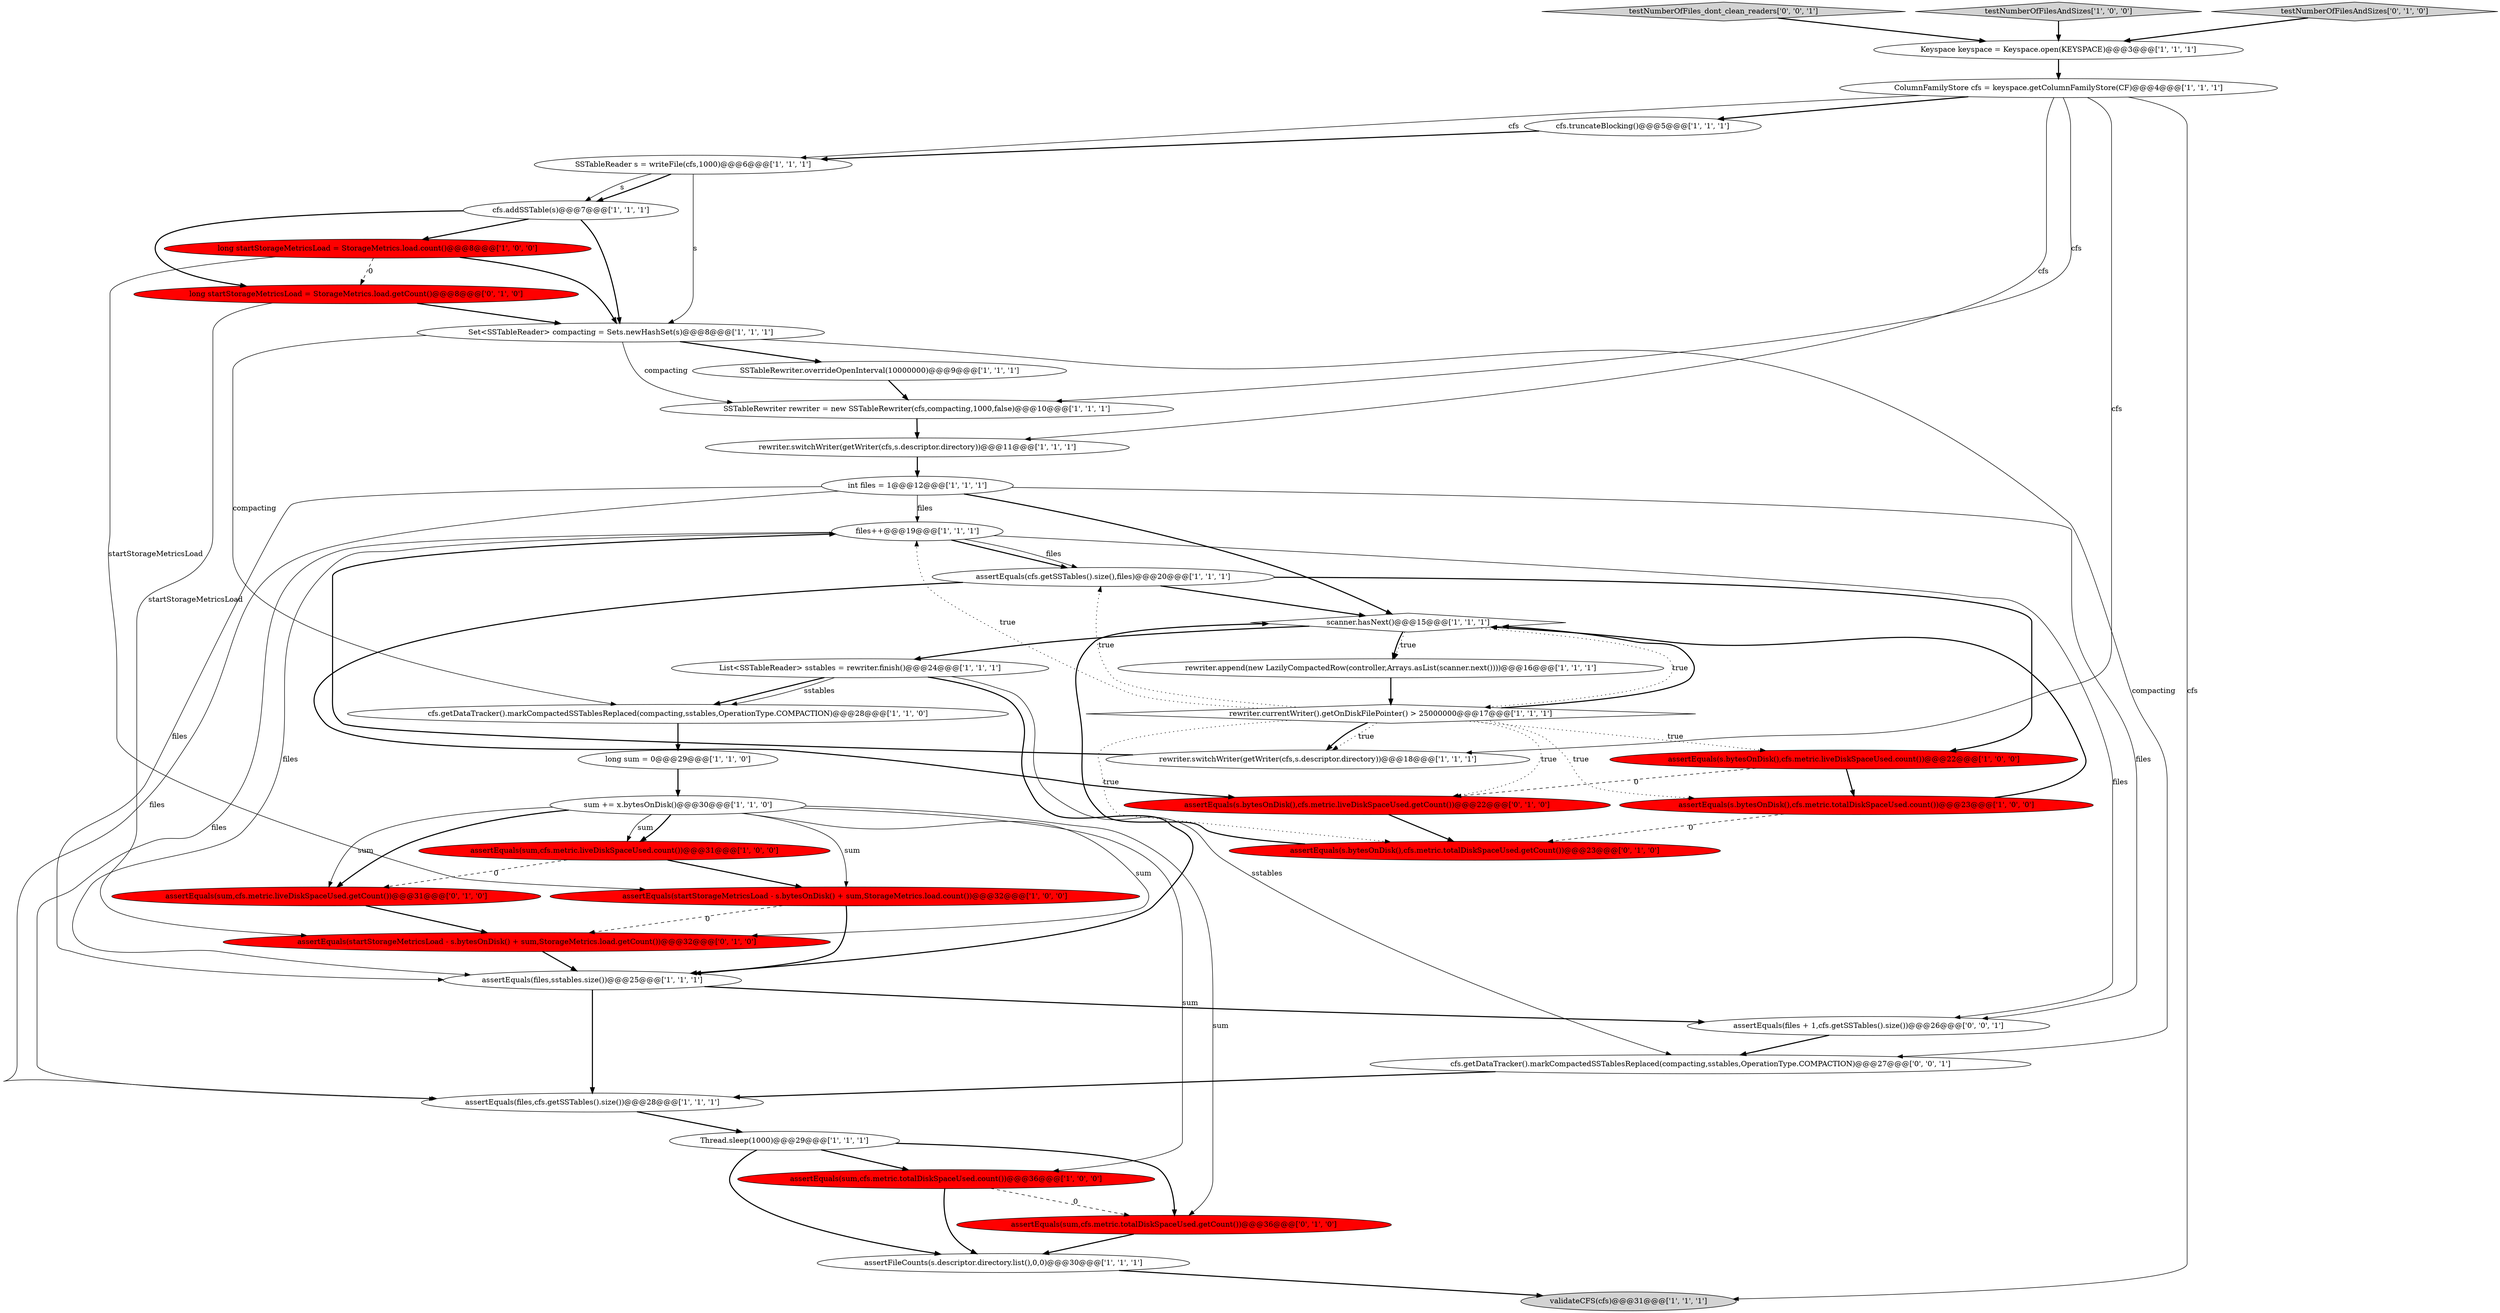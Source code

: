digraph {
28 [style = filled, label = "SSTableRewriter.overrideOpenInterval(10000000)@@@9@@@['1', '1', '1']", fillcolor = white, shape = ellipse image = "AAA0AAABBB1BBB"];
4 [style = filled, label = "assertEquals(files,cfs.getSSTables().size())@@@28@@@['1', '1', '1']", fillcolor = white, shape = ellipse image = "AAA0AAABBB1BBB"];
39 [style = filled, label = "testNumberOfFiles_dont_clean_readers['0', '0', '1']", fillcolor = lightgray, shape = diamond image = "AAA0AAABBB3BBB"];
36 [style = filled, label = "assertEquals(sum,cfs.metric.liveDiskSpaceUsed.getCount())@@@31@@@['0', '1', '0']", fillcolor = red, shape = ellipse image = "AAA1AAABBB2BBB"];
27 [style = filled, label = "testNumberOfFilesAndSizes['1', '0', '0']", fillcolor = lightgray, shape = diamond image = "AAA0AAABBB1BBB"];
11 [style = filled, label = "files++@@@19@@@['1', '1', '1']", fillcolor = white, shape = ellipse image = "AAA0AAABBB1BBB"];
18 [style = filled, label = "Set<SSTableReader> compacting = Sets.newHashSet(s)@@@8@@@['1', '1', '1']", fillcolor = white, shape = ellipse image = "AAA0AAABBB1BBB"];
31 [style = filled, label = "assertEquals(s.bytesOnDisk(),cfs.metric.totalDiskSpaceUsed.count())@@@23@@@['1', '0', '0']", fillcolor = red, shape = ellipse image = "AAA1AAABBB1BBB"];
33 [style = filled, label = "assertEquals(s.bytesOnDisk(),cfs.metric.totalDiskSpaceUsed.getCount())@@@23@@@['0', '1', '0']", fillcolor = red, shape = ellipse image = "AAA1AAABBB2BBB"];
20 [style = filled, label = "assertEquals(startStorageMetricsLoad - s.bytesOnDisk() + sum,StorageMetrics.load.count())@@@32@@@['1', '0', '0']", fillcolor = red, shape = ellipse image = "AAA1AAABBB1BBB"];
23 [style = filled, label = "scanner.hasNext()@@@15@@@['1', '1', '1']", fillcolor = white, shape = diamond image = "AAA0AAABBB1BBB"];
1 [style = filled, label = "assertEquals(sum,cfs.metric.totalDiskSpaceUsed.count())@@@36@@@['1', '0', '0']", fillcolor = red, shape = ellipse image = "AAA1AAABBB1BBB"];
38 [style = filled, label = "assertEquals(startStorageMetricsLoad - s.bytesOnDisk() + sum,StorageMetrics.load.getCount())@@@32@@@['0', '1', '0']", fillcolor = red, shape = ellipse image = "AAA1AAABBB2BBB"];
9 [style = filled, label = "assertEquals(cfs.getSSTables().size(),files)@@@20@@@['1', '1', '1']", fillcolor = white, shape = ellipse image = "AAA0AAABBB1BBB"];
0 [style = filled, label = "Keyspace keyspace = Keyspace.open(KEYSPACE)@@@3@@@['1', '1', '1']", fillcolor = white, shape = ellipse image = "AAA0AAABBB1BBB"];
14 [style = filled, label = "rewriter.append(new LazilyCompactedRow(controller,Arrays.asList(scanner.next())))@@@16@@@['1', '1', '1']", fillcolor = white, shape = ellipse image = "AAA0AAABBB1BBB"];
22 [style = filled, label = "rewriter.switchWriter(getWriter(cfs,s.descriptor.directory))@@@18@@@['1', '1', '1']", fillcolor = white, shape = ellipse image = "AAA0AAABBB1BBB"];
25 [style = filled, label = "SSTableReader s = writeFile(cfs,1000)@@@6@@@['1', '1', '1']", fillcolor = white, shape = ellipse image = "AAA0AAABBB1BBB"];
10 [style = filled, label = "assertEquals(files,sstables.size())@@@25@@@['1', '1', '1']", fillcolor = white, shape = ellipse image = "AAA0AAABBB1BBB"];
37 [style = filled, label = "long startStorageMetricsLoad = StorageMetrics.load.getCount()@@@8@@@['0', '1', '0']", fillcolor = red, shape = ellipse image = "AAA1AAABBB2BBB"];
26 [style = filled, label = "assertEquals(sum,cfs.metric.liveDiskSpaceUsed.count())@@@31@@@['1', '0', '0']", fillcolor = red, shape = ellipse image = "AAA1AAABBB1BBB"];
2 [style = filled, label = "SSTableRewriter rewriter = new SSTableRewriter(cfs,compacting,1000,false)@@@10@@@['1', '1', '1']", fillcolor = white, shape = ellipse image = "AAA0AAABBB1BBB"];
8 [style = filled, label = "sum += x.bytesOnDisk()@@@30@@@['1', '1', '0']", fillcolor = white, shape = ellipse image = "AAA0AAABBB1BBB"];
7 [style = filled, label = "cfs.truncateBlocking()@@@5@@@['1', '1', '1']", fillcolor = white, shape = ellipse image = "AAA0AAABBB1BBB"];
12 [style = filled, label = "ColumnFamilyStore cfs = keyspace.getColumnFamilyStore(CF)@@@4@@@['1', '1', '1']", fillcolor = white, shape = ellipse image = "AAA0AAABBB1BBB"];
30 [style = filled, label = "List<SSTableReader> sstables = rewriter.finish()@@@24@@@['1', '1', '1']", fillcolor = white, shape = ellipse image = "AAA0AAABBB1BBB"];
6 [style = filled, label = "cfs.getDataTracker().markCompactedSSTablesReplaced(compacting,sstables,OperationType.COMPACTION)@@@28@@@['1', '1', '0']", fillcolor = white, shape = ellipse image = "AAA0AAABBB1BBB"];
29 [style = filled, label = "assertFileCounts(s.descriptor.directory.list(),0,0)@@@30@@@['1', '1', '1']", fillcolor = white, shape = ellipse image = "AAA0AAABBB1BBB"];
16 [style = filled, label = "rewriter.currentWriter().getOnDiskFilePointer() > 25000000@@@17@@@['1', '1', '1']", fillcolor = white, shape = diamond image = "AAA0AAABBB1BBB"];
40 [style = filled, label = "cfs.getDataTracker().markCompactedSSTablesReplaced(compacting,sstables,OperationType.COMPACTION)@@@27@@@['0', '0', '1']", fillcolor = white, shape = ellipse image = "AAA0AAABBB3BBB"];
13 [style = filled, label = "rewriter.switchWriter(getWriter(cfs,s.descriptor.directory))@@@11@@@['1', '1', '1']", fillcolor = white, shape = ellipse image = "AAA0AAABBB1BBB"];
35 [style = filled, label = "assertEquals(s.bytesOnDisk(),cfs.metric.liveDiskSpaceUsed.getCount())@@@22@@@['0', '1', '0']", fillcolor = red, shape = ellipse image = "AAA1AAABBB2BBB"];
32 [style = filled, label = "testNumberOfFilesAndSizes['0', '1', '0']", fillcolor = lightgray, shape = diamond image = "AAA0AAABBB2BBB"];
17 [style = filled, label = "long startStorageMetricsLoad = StorageMetrics.load.count()@@@8@@@['1', '0', '0']", fillcolor = red, shape = ellipse image = "AAA1AAABBB1BBB"];
5 [style = filled, label = "Thread.sleep(1000)@@@29@@@['1', '1', '1']", fillcolor = white, shape = ellipse image = "AAA0AAABBB1BBB"];
3 [style = filled, label = "cfs.addSSTable(s)@@@7@@@['1', '1', '1']", fillcolor = white, shape = ellipse image = "AAA0AAABBB1BBB"];
21 [style = filled, label = "long sum = 0@@@29@@@['1', '1', '0']", fillcolor = white, shape = ellipse image = "AAA0AAABBB1BBB"];
34 [style = filled, label = "assertEquals(sum,cfs.metric.totalDiskSpaceUsed.getCount())@@@36@@@['0', '1', '0']", fillcolor = red, shape = ellipse image = "AAA1AAABBB2BBB"];
19 [style = filled, label = "assertEquals(s.bytesOnDisk(),cfs.metric.liveDiskSpaceUsed.count())@@@22@@@['1', '0', '0']", fillcolor = red, shape = ellipse image = "AAA1AAABBB1BBB"];
41 [style = filled, label = "assertEquals(files + 1,cfs.getSSTables().size())@@@26@@@['0', '0', '1']", fillcolor = white, shape = ellipse image = "AAA0AAABBB3BBB"];
24 [style = filled, label = "int files = 1@@@12@@@['1', '1', '1']", fillcolor = white, shape = ellipse image = "AAA0AAABBB1BBB"];
15 [style = filled, label = "validateCFS(cfs)@@@31@@@['1', '1', '1']", fillcolor = lightgray, shape = ellipse image = "AAA0AAABBB1BBB"];
40->4 [style = bold, label=""];
29->15 [style = bold, label=""];
16->9 [style = dotted, label="true"];
24->11 [style = solid, label="files"];
32->0 [style = bold, label=""];
21->8 [style = bold, label=""];
12->15 [style = solid, label="cfs"];
8->1 [style = solid, label="sum"];
30->6 [style = bold, label=""];
11->9 [style = bold, label=""];
10->41 [style = bold, label=""];
9->35 [style = bold, label=""];
12->7 [style = bold, label=""];
5->34 [style = bold, label=""];
3->18 [style = bold, label=""];
8->36 [style = bold, label=""];
20->38 [style = dashed, label="0"];
8->34 [style = solid, label="sum"];
18->40 [style = solid, label="compacting"];
25->18 [style = solid, label="s"];
14->16 [style = bold, label=""];
5->29 [style = bold, label=""];
24->4 [style = solid, label="files"];
11->41 [style = solid, label="files"];
30->6 [style = solid, label="sstables"];
17->20 [style = solid, label="startStorageMetricsLoad"];
23->30 [style = bold, label=""];
27->0 [style = bold, label=""];
1->34 [style = dashed, label="0"];
25->3 [style = bold, label=""];
11->10 [style = solid, label="files"];
18->28 [style = bold, label=""];
16->33 [style = dotted, label="true"];
33->23 [style = bold, label=""];
23->14 [style = bold, label=""];
5->1 [style = bold, label=""];
18->6 [style = solid, label="compacting"];
23->14 [style = dotted, label="true"];
11->4 [style = solid, label="files"];
30->10 [style = bold, label=""];
19->35 [style = dashed, label="0"];
16->11 [style = dotted, label="true"];
30->40 [style = solid, label="sstables"];
22->11 [style = bold, label=""];
26->20 [style = bold, label=""];
23->16 [style = dotted, label="true"];
31->33 [style = dashed, label="0"];
34->29 [style = bold, label=""];
37->38 [style = solid, label="startStorageMetricsLoad"];
13->24 [style = bold, label=""];
3->37 [style = bold, label=""];
16->35 [style = dotted, label="true"];
8->38 [style = solid, label="sum"];
6->21 [style = bold, label=""];
0->12 [style = bold, label=""];
16->23 [style = bold, label=""];
8->20 [style = solid, label="sum"];
24->10 [style = solid, label="files"];
12->22 [style = solid, label="cfs"];
25->3 [style = solid, label="s"];
24->41 [style = solid, label="files"];
41->40 [style = bold, label=""];
18->2 [style = solid, label="compacting"];
9->19 [style = bold, label=""];
12->2 [style = solid, label="cfs"];
3->17 [style = bold, label=""];
1->29 [style = bold, label=""];
16->31 [style = dotted, label="true"];
4->5 [style = bold, label=""];
24->23 [style = bold, label=""];
16->19 [style = dotted, label="true"];
31->23 [style = bold, label=""];
11->9 [style = solid, label="files"];
38->10 [style = bold, label=""];
19->31 [style = bold, label=""];
35->33 [style = bold, label=""];
12->13 [style = solid, label="cfs"];
16->22 [style = dotted, label="true"];
16->22 [style = bold, label=""];
2->13 [style = bold, label=""];
20->10 [style = bold, label=""];
9->23 [style = bold, label=""];
8->26 [style = solid, label="sum"];
28->2 [style = bold, label=""];
39->0 [style = bold, label=""];
10->4 [style = bold, label=""];
37->18 [style = bold, label=""];
12->25 [style = solid, label="cfs"];
7->25 [style = bold, label=""];
26->36 [style = dashed, label="0"];
17->37 [style = dashed, label="0"];
36->38 [style = bold, label=""];
8->36 [style = solid, label="sum"];
17->18 [style = bold, label=""];
8->26 [style = bold, label=""];
}
